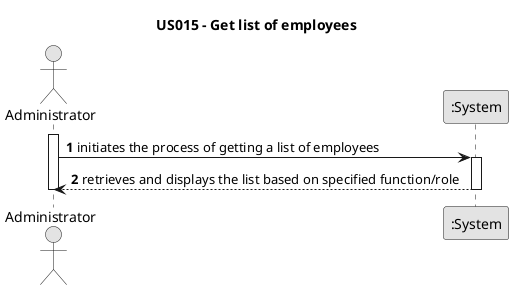 @startuml
skinparam monochrome true
skinparam packageStyle rectangle
skinparam shadowing false

title US015 - Get list of employees

autonumber

actor Administrator
participant ":System" as System

activate Administrator
    Administrator -> System : initiates the process of getting a list of employees
    activate System
        System --> Administrator : retrieves and displays the list based on specified function/role
    deactivate System
deactivate Administrator

@enduml
